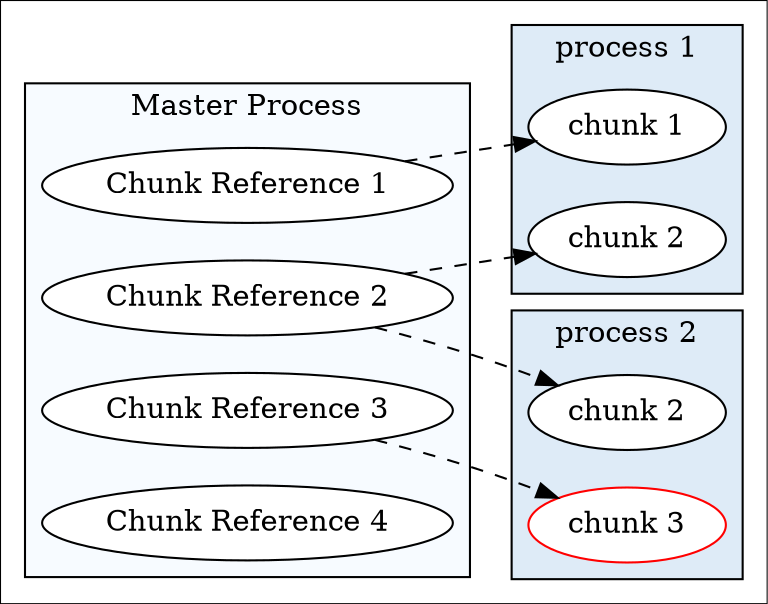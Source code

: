 digraph distobjref {
	colorscheme="Blues9"
	rankdir="LR";
	node [style="filled", fillcolor=white];
	style="filled";

	subgraph cluster_distobjref {
		label="Master Process";
		fillcolor=1;
		rank=same;
		cr1[label="Chunk Reference 1"];
		cr2[label="Chunk Reference 2"];
		cr3[label="Chunk Reference 3"];
		cr4[label="Chunk Reference 4"];
	}

	subgraph cluster_process1 {
		label="process 1";
		fillcolor=2;
		c1[label="chunk 1"];
		c21[label="chunk 2"];

	}
	subgraph cluster_process2 {
		label="process 2";
		fillcolor=2;
		c22[label="chunk 2"];
		c3[label="chunk 3",color="red"];
	}
	
	edge [style="dashed"]
	cr1 -> c1;
	cr2 -> {c21 c22};
	cr3 -> c3;
}